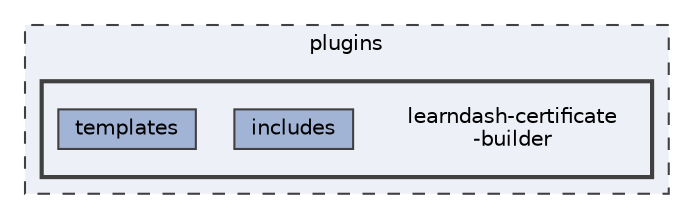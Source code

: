 digraph "plugins/learndash-certificate-builder"
{
 // LATEX_PDF_SIZE
  bgcolor="transparent";
  edge [fontname=Helvetica,fontsize=10,labelfontname=Helvetica,labelfontsize=10];
  node [fontname=Helvetica,fontsize=10,shape=box,height=0.2,width=0.4];
  compound=true
  subgraph clusterdir_38c8d24aef3972a7f87b834274e76e31 {
    graph [ bgcolor="#edf0f7", pencolor="grey25", label="plugins", fontname=Helvetica,fontsize=10 style="filled,dashed", URL="dir_38c8d24aef3972a7f87b834274e76e31.html",tooltip=""]
  subgraph clusterdir_3232f272d926d336f575625c3b74bc2c {
    graph [ bgcolor="#edf0f7", pencolor="grey25", label="", fontname=Helvetica,fontsize=10 style="filled,bold", URL="dir_3232f272d926d336f575625c3b74bc2c.html",tooltip=""]
    dir_3232f272d926d336f575625c3b74bc2c [shape=plaintext, label="learndash-certificate\l-builder"];
  dir_34e7e4a51cbd296822f25477c99f4122 [label="includes", fillcolor="#a2b4d6", color="grey25", style="filled", URL="dir_34e7e4a51cbd296822f25477c99f4122.html",tooltip=""];
  dir_12ead78d89c2cd53f69651e0636b3be5 [label="templates", fillcolor="#a2b4d6", color="grey25", style="filled", URL="dir_12ead78d89c2cd53f69651e0636b3be5.html",tooltip=""];
  }
  }
}
